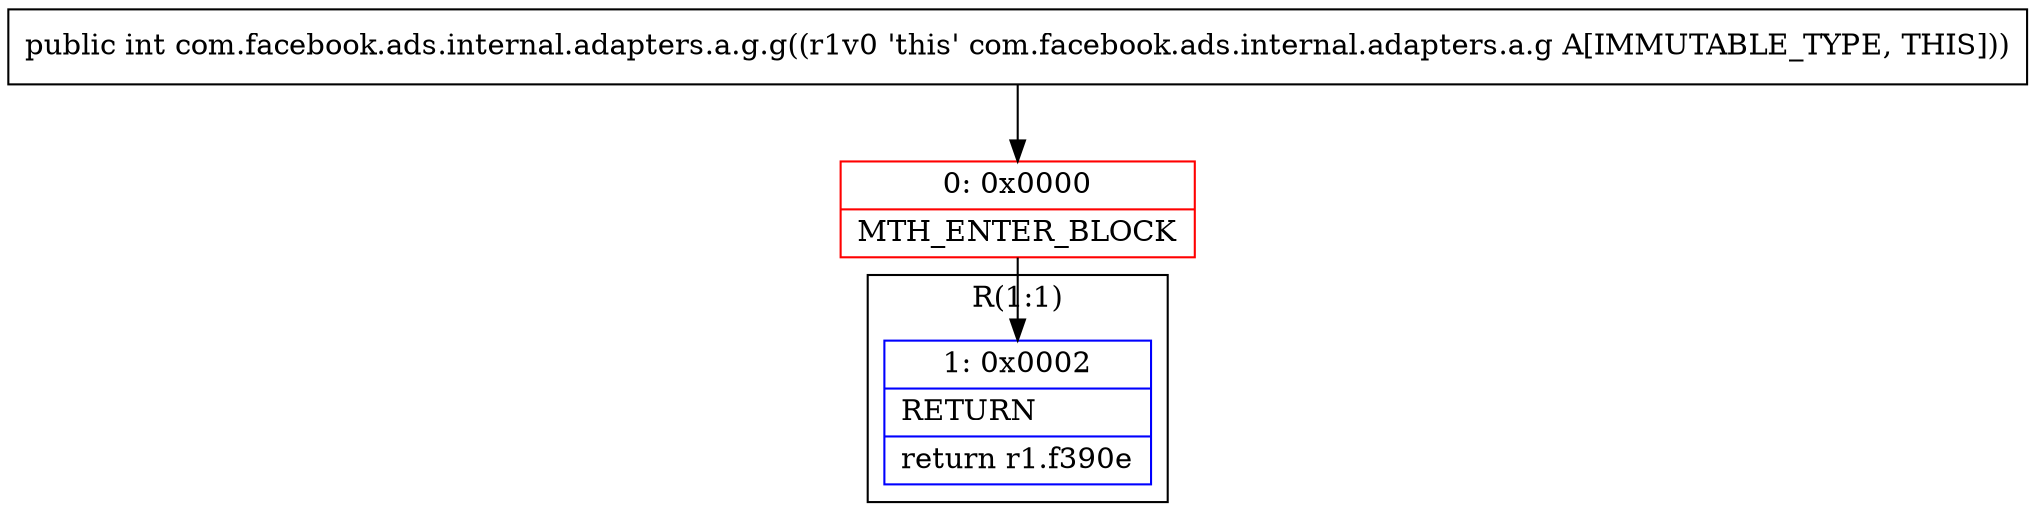 digraph "CFG forcom.facebook.ads.internal.adapters.a.g.g()I" {
subgraph cluster_Region_248460064 {
label = "R(1:1)";
node [shape=record,color=blue];
Node_1 [shape=record,label="{1\:\ 0x0002|RETURN\l|return r1.f390e\l}"];
}
Node_0 [shape=record,color=red,label="{0\:\ 0x0000|MTH_ENTER_BLOCK\l}"];
MethodNode[shape=record,label="{public int com.facebook.ads.internal.adapters.a.g.g((r1v0 'this' com.facebook.ads.internal.adapters.a.g A[IMMUTABLE_TYPE, THIS])) }"];
MethodNode -> Node_0;
Node_0 -> Node_1;
}


